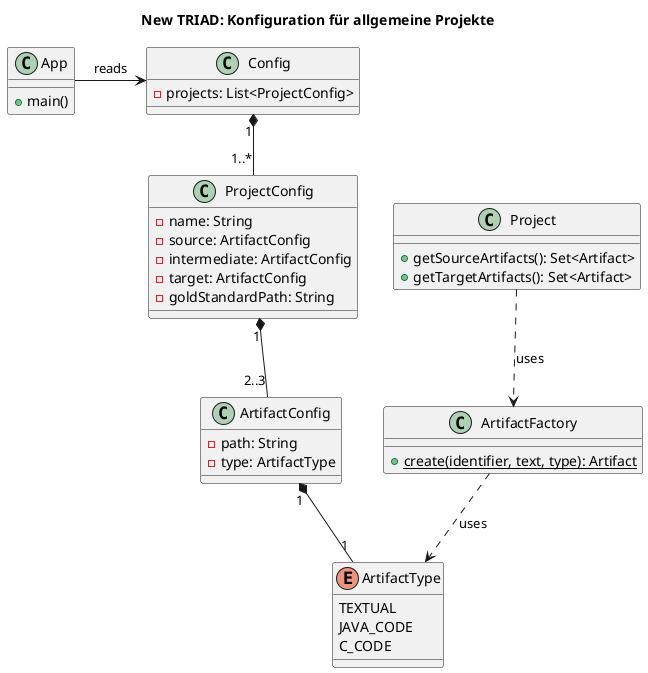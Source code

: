 @startuml
title New TRIAD: Konfiguration für allgemeine Projekte

class App {
  + main()
}

class Config {
  - projects: List<ProjectConfig>
}

class ProjectConfig {
  - name: String
  - source: ArtifactConfig
  - intermediate: ArtifactConfig
  - target: ArtifactConfig
  - goldStandardPath: String
}

class ArtifactConfig {
  - path: String
  - type: ArtifactType
}

enum ArtifactType {
  TEXTUAL
  JAVA_CODE
  C_CODE
}

class Project {
  + getSourceArtifacts(): Set<Artifact>
  + getTargetArtifacts(): Set<Artifact>
}

class ArtifactFactory {
  + {static} create(identifier, text, type): Artifact
}

App -> Config : reads
Config "1" *-- "1..*" ProjectConfig
ProjectConfig "1" *-- "2..3" ArtifactConfig
ArtifactConfig "1" *-- "1" ArtifactType
Project ..> ArtifactFactory : uses
ArtifactFactory ..> ArtifactType : uses

@enduml